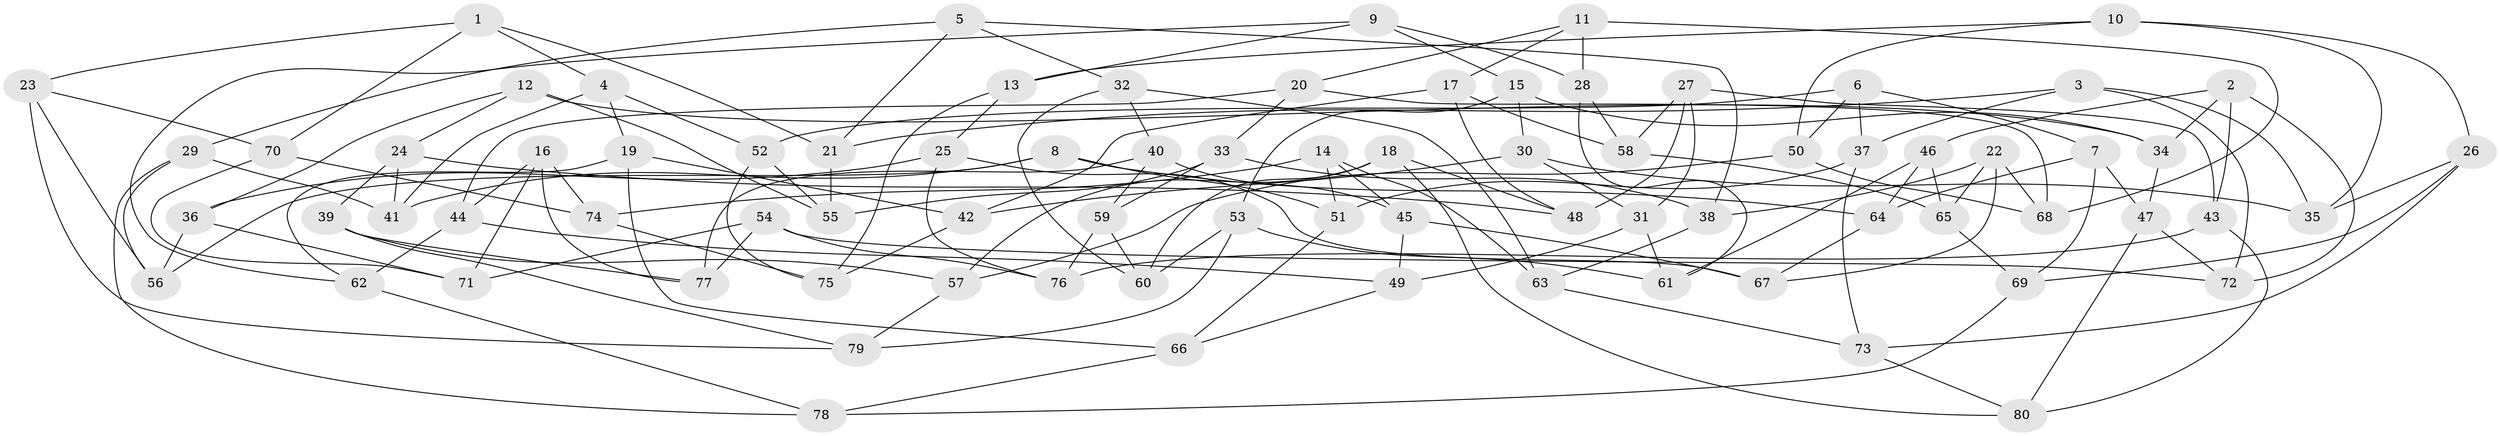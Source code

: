 // coarse degree distribution, {4: 0.7, 5: 0.02, 10: 0.04, 3: 0.14, 9: 0.04, 7: 0.02, 8: 0.02, 11: 0.02}
// Generated by graph-tools (version 1.1) at 2025/53/03/04/25 22:53:44]
// undirected, 80 vertices, 160 edges
graph export_dot {
  node [color=gray90,style=filled];
  1;
  2;
  3;
  4;
  5;
  6;
  7;
  8;
  9;
  10;
  11;
  12;
  13;
  14;
  15;
  16;
  17;
  18;
  19;
  20;
  21;
  22;
  23;
  24;
  25;
  26;
  27;
  28;
  29;
  30;
  31;
  32;
  33;
  34;
  35;
  36;
  37;
  38;
  39;
  40;
  41;
  42;
  43;
  44;
  45;
  46;
  47;
  48;
  49;
  50;
  51;
  52;
  53;
  54;
  55;
  56;
  57;
  58;
  59;
  60;
  61;
  62;
  63;
  64;
  65;
  66;
  67;
  68;
  69;
  70;
  71;
  72;
  73;
  74;
  75;
  76;
  77;
  78;
  79;
  80;
  1 -- 23;
  1 -- 70;
  1 -- 21;
  1 -- 4;
  2 -- 34;
  2 -- 43;
  2 -- 72;
  2 -- 46;
  3 -- 72;
  3 -- 21;
  3 -- 35;
  3 -- 37;
  4 -- 19;
  4 -- 52;
  4 -- 41;
  5 -- 38;
  5 -- 32;
  5 -- 21;
  5 -- 29;
  6 -- 7;
  6 -- 52;
  6 -- 37;
  6 -- 50;
  7 -- 47;
  7 -- 69;
  7 -- 64;
  8 -- 51;
  8 -- 64;
  8 -- 41;
  8 -- 56;
  9 -- 28;
  9 -- 13;
  9 -- 15;
  9 -- 62;
  10 -- 26;
  10 -- 13;
  10 -- 50;
  10 -- 35;
  11 -- 17;
  11 -- 20;
  11 -- 28;
  11 -- 68;
  12 -- 24;
  12 -- 36;
  12 -- 34;
  12 -- 55;
  13 -- 25;
  13 -- 75;
  14 -- 51;
  14 -- 45;
  14 -- 63;
  14 -- 74;
  15 -- 53;
  15 -- 30;
  15 -- 34;
  16 -- 77;
  16 -- 74;
  16 -- 71;
  16 -- 44;
  17 -- 48;
  17 -- 58;
  17 -- 42;
  18 -- 80;
  18 -- 60;
  18 -- 57;
  18 -- 48;
  19 -- 42;
  19 -- 62;
  19 -- 66;
  20 -- 33;
  20 -- 68;
  20 -- 44;
  21 -- 55;
  22 -- 38;
  22 -- 65;
  22 -- 67;
  22 -- 68;
  23 -- 70;
  23 -- 79;
  23 -- 56;
  24 -- 41;
  24 -- 39;
  24 -- 48;
  25 -- 36;
  25 -- 76;
  25 -- 67;
  26 -- 73;
  26 -- 69;
  26 -- 35;
  27 -- 48;
  27 -- 58;
  27 -- 43;
  27 -- 31;
  28 -- 61;
  28 -- 58;
  29 -- 56;
  29 -- 78;
  29 -- 41;
  30 -- 35;
  30 -- 42;
  30 -- 31;
  31 -- 61;
  31 -- 49;
  32 -- 60;
  32 -- 40;
  32 -- 63;
  33 -- 55;
  33 -- 38;
  33 -- 59;
  34 -- 47;
  36 -- 71;
  36 -- 56;
  37 -- 73;
  37 -- 51;
  38 -- 63;
  39 -- 77;
  39 -- 57;
  39 -- 79;
  40 -- 77;
  40 -- 45;
  40 -- 59;
  42 -- 75;
  43 -- 76;
  43 -- 80;
  44 -- 62;
  44 -- 49;
  45 -- 67;
  45 -- 49;
  46 -- 61;
  46 -- 65;
  46 -- 64;
  47 -- 80;
  47 -- 72;
  49 -- 66;
  50 -- 68;
  50 -- 57;
  51 -- 66;
  52 -- 55;
  52 -- 75;
  53 -- 61;
  53 -- 79;
  53 -- 60;
  54 -- 76;
  54 -- 77;
  54 -- 71;
  54 -- 72;
  57 -- 79;
  58 -- 65;
  59 -- 76;
  59 -- 60;
  62 -- 78;
  63 -- 73;
  64 -- 67;
  65 -- 69;
  66 -- 78;
  69 -- 78;
  70 -- 71;
  70 -- 74;
  73 -- 80;
  74 -- 75;
}
